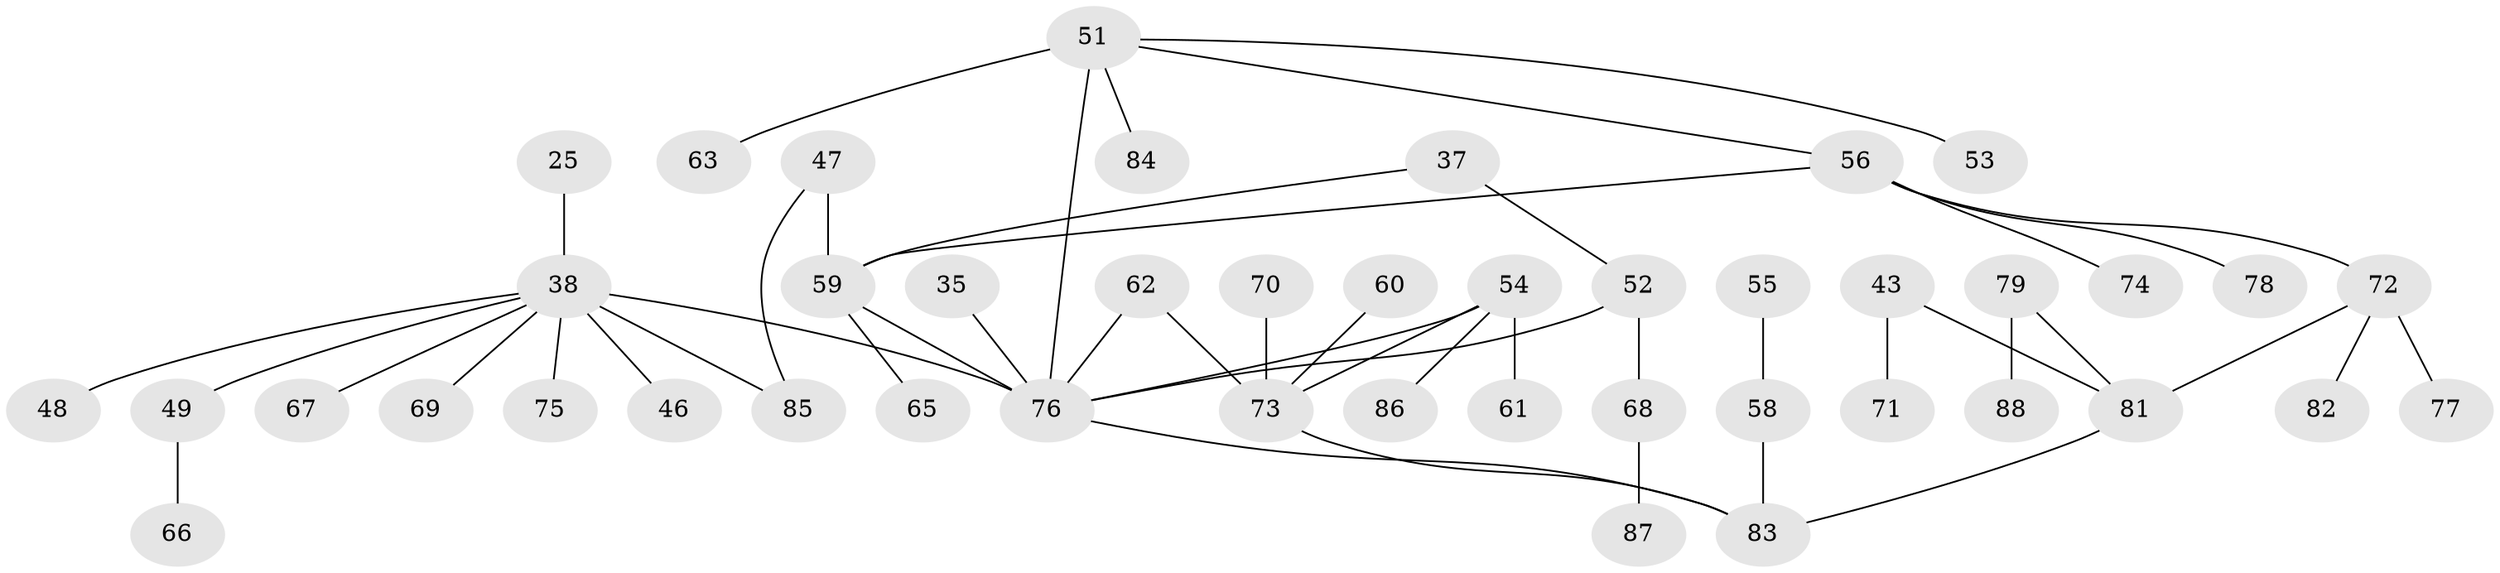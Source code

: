 // original degree distribution, {6: 0.045454545454545456, 3: 0.20454545454545456, 2: 0.2840909090909091, 4: 0.056818181818181816, 5: 0.022727272727272728, 1: 0.38636363636363635}
// Generated by graph-tools (version 1.1) at 2025/42/03/09/25 04:42:33]
// undirected, 44 vertices, 49 edges
graph export_dot {
graph [start="1"]
  node [color=gray90,style=filled];
  25;
  35;
  37;
  38 [super="+7+12"];
  43;
  46;
  47;
  48;
  49;
  51 [super="+6+50"];
  52 [super="+32"];
  53;
  54 [super="+34+13+19+20+31"];
  55;
  56;
  58 [super="+30"];
  59 [super="+16+15"];
  60;
  61;
  62;
  63 [super="+29"];
  65;
  66;
  67 [super="+27"];
  68;
  69;
  70;
  71;
  72;
  73 [super="+57+41+40+64"];
  74;
  75;
  76 [super="+14+24+33"];
  77;
  78;
  79;
  81 [super="+80+28"];
  82;
  83 [super="+36"];
  84;
  85 [super="+44"];
  86;
  87;
  88;
  25 -- 38;
  35 -- 76;
  37 -- 59;
  37 -- 52;
  38 -- 46;
  38 -- 69;
  38 -- 75;
  38 -- 48;
  38 -- 49;
  38 -- 76 [weight=3];
  38 -- 85;
  38 -- 67;
  43 -- 71;
  43 -- 81;
  47 -- 59;
  47 -- 85;
  49 -- 66;
  51 -- 53;
  51 -- 84;
  51 -- 76 [weight=2];
  51 -- 56;
  51 -- 63;
  52 -- 76;
  52 -- 68;
  54 -- 86;
  54 -- 76;
  54 -- 61;
  54 -- 73;
  55 -- 58;
  56 -- 74;
  56 -- 78;
  56 -- 72;
  56 -- 59;
  58 -- 83;
  59 -- 65;
  59 -- 76;
  60 -- 73;
  62 -- 76;
  62 -- 73;
  68 -- 87;
  70 -- 73;
  72 -- 77;
  72 -- 82;
  72 -- 81;
  73 -- 83;
  76 -- 83;
  79 -- 88;
  79 -- 81;
  81 -- 83;
}
